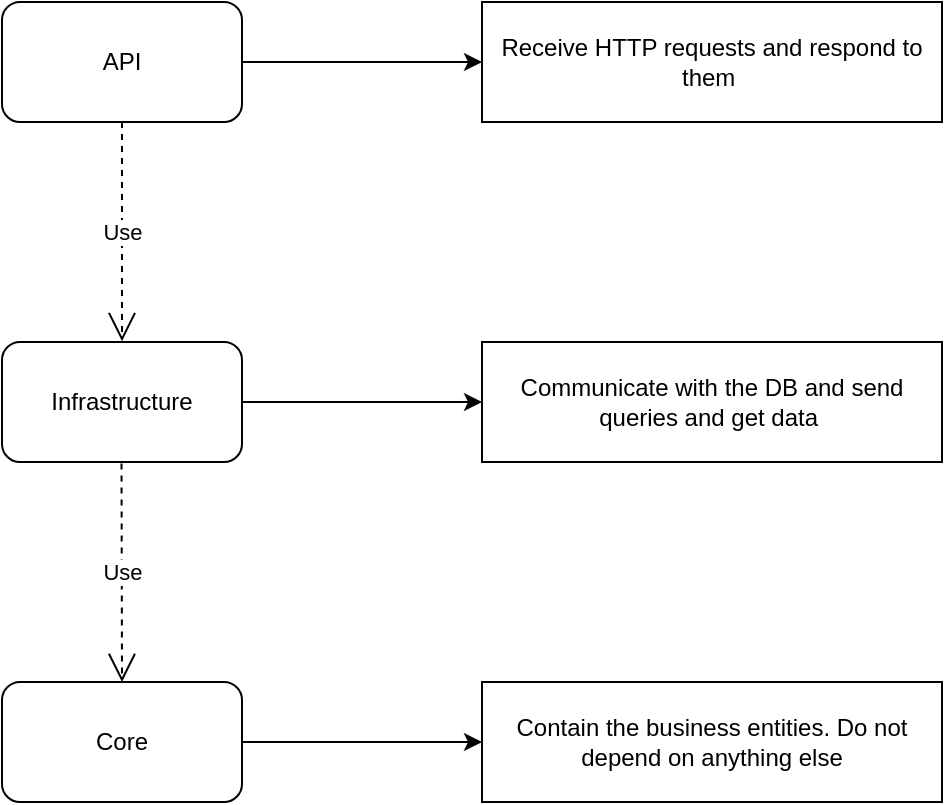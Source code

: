 <mxfile version="21.3.7" type="device" pages="2">
  <diagram name="Page-1" id="JciNiugIsTIIhpxWSh_2">
    <mxGraphModel dx="880" dy="476" grid="1" gridSize="10" guides="1" tooltips="1" connect="1" arrows="1" fold="1" page="1" pageScale="1" pageWidth="850" pageHeight="1100" math="0" shadow="0">
      <root>
        <mxCell id="0" />
        <mxCell id="1" parent="0" />
        <mxCell id="24VS8oc4HLMBjwUYZ82y-17" style="edgeStyle=orthogonalEdgeStyle;rounded=0;orthogonalLoop=1;jettySize=auto;html=1;entryX=0;entryY=0.5;entryDx=0;entryDy=0;" parent="1" source="24VS8oc4HLMBjwUYZ82y-1" target="24VS8oc4HLMBjwUYZ82y-15" edge="1">
          <mxGeometry relative="1" as="geometry" />
        </mxCell>
        <mxCell id="24VS8oc4HLMBjwUYZ82y-1" value="API&lt;br&gt;" style="rounded=1;whiteSpace=wrap;html=1;" parent="1" vertex="1">
          <mxGeometry x="280" y="150" width="120" height="60" as="geometry" />
        </mxCell>
        <mxCell id="24VS8oc4HLMBjwUYZ82y-22" style="edgeStyle=orthogonalEdgeStyle;rounded=0;orthogonalLoop=1;jettySize=auto;html=1;entryX=0;entryY=0.5;entryDx=0;entryDy=0;" parent="1" source="24VS8oc4HLMBjwUYZ82y-2" target="24VS8oc4HLMBjwUYZ82y-20" edge="1">
          <mxGeometry relative="1" as="geometry" />
        </mxCell>
        <mxCell id="24VS8oc4HLMBjwUYZ82y-2" value="Core" style="rounded=1;whiteSpace=wrap;html=1;" parent="1" vertex="1">
          <mxGeometry x="280" y="490" width="120" height="60" as="geometry" />
        </mxCell>
        <mxCell id="24VS8oc4HLMBjwUYZ82y-19" style="edgeStyle=orthogonalEdgeStyle;rounded=0;orthogonalLoop=1;jettySize=auto;html=1;entryX=0;entryY=0.5;entryDx=0;entryDy=0;" parent="1" source="24VS8oc4HLMBjwUYZ82y-3" target="24VS8oc4HLMBjwUYZ82y-18" edge="1">
          <mxGeometry relative="1" as="geometry" />
        </mxCell>
        <mxCell id="24VS8oc4HLMBjwUYZ82y-3" value="Infrastructure" style="rounded=1;whiteSpace=wrap;html=1;" parent="1" vertex="1">
          <mxGeometry x="280" y="320" width="120" height="60" as="geometry" />
        </mxCell>
        <mxCell id="24VS8oc4HLMBjwUYZ82y-12" value="Use" style="endArrow=open;endSize=12;dashed=1;html=1;rounded=0;exitX=0.498;exitY=1.012;exitDx=0;exitDy=0;exitPerimeter=0;entryX=0.5;entryY=0;entryDx=0;entryDy=0;" parent="1" source="24VS8oc4HLMBjwUYZ82y-3" target="24VS8oc4HLMBjwUYZ82y-2" edge="1">
          <mxGeometry width="160" relative="1" as="geometry">
            <mxPoint x="339.96" y="382" as="sourcePoint" />
            <mxPoint x="340" y="480" as="targetPoint" />
          </mxGeometry>
        </mxCell>
        <mxCell id="24VS8oc4HLMBjwUYZ82y-13" value="Use" style="endArrow=open;endSize=12;dashed=1;html=1;rounded=0;entryX=0.5;entryY=-0.007;entryDx=0;entryDy=0;exitX=0.5;exitY=1;exitDx=0;exitDy=0;entryPerimeter=0;" parent="1" source="24VS8oc4HLMBjwUYZ82y-1" target="24VS8oc4HLMBjwUYZ82y-3" edge="1">
          <mxGeometry width="160" relative="1" as="geometry">
            <mxPoint x="340" y="220" as="sourcePoint" />
            <mxPoint x="340" y="319" as="targetPoint" />
          </mxGeometry>
        </mxCell>
        <mxCell id="24VS8oc4HLMBjwUYZ82y-15" value="Receive HTTP requests and respond to them&amp;nbsp;" style="rounded=0;whiteSpace=wrap;html=1;" parent="1" vertex="1">
          <mxGeometry x="520" y="150" width="230" height="60" as="geometry" />
        </mxCell>
        <mxCell id="24VS8oc4HLMBjwUYZ82y-18" value="Communicate with the DB and send queries and get data&amp;nbsp;" style="rounded=0;whiteSpace=wrap;html=1;" parent="1" vertex="1">
          <mxGeometry x="520" y="320" width="230" height="60" as="geometry" />
        </mxCell>
        <mxCell id="24VS8oc4HLMBjwUYZ82y-20" value="Contain the business entities. Do not depend on anything else" style="rounded=0;whiteSpace=wrap;html=1;" parent="1" vertex="1">
          <mxGeometry x="520" y="490" width="230" height="60" as="geometry" />
        </mxCell>
      </root>
    </mxGraphModel>
  </diagram>
  <diagram id="fwo4Cl9YCSuzttHjl5ny" name="API Architecture">
    <mxGraphModel dx="1467" dy="1893" grid="1" gridSize="10" guides="1" tooltips="1" connect="1" arrows="1" fold="1" page="1" pageScale="1" pageWidth="850" pageHeight="1100" math="0" shadow="0">
      <root>
        <mxCell id="0" />
        <mxCell id="1" parent="0" />
        <mxCell id="j6M4xYTNik5TFJSaVf4Q-29" style="edgeStyle=orthogonalEdgeStyle;rounded=0;orthogonalLoop=1;jettySize=auto;html=1;entryX=0;entryY=0.5;entryDx=0;entryDy=0;strokeWidth=4;" edge="1" parent="1" source="j6M4xYTNik5TFJSaVf4Q-1" target="j6M4xYTNik5TFJSaVf4Q-2">
          <mxGeometry relative="1" as="geometry" />
        </mxCell>
        <mxCell id="j6M4xYTNik5TFJSaVf4Q-31" style="edgeStyle=orthogonalEdgeStyle;rounded=0;orthogonalLoop=1;jettySize=auto;html=1;entryX=0.47;entryY=-0.004;entryDx=0;entryDy=0;entryPerimeter=0;dashed=1;strokeWidth=4;" edge="1" parent="1" source="j6M4xYTNik5TFJSaVf4Q-1" target="j6M4xYTNik5TFJSaVf4Q-20">
          <mxGeometry relative="1" as="geometry" />
        </mxCell>
        <mxCell id="j6M4xYTNik5TFJSaVf4Q-1" value="" style="rounded=1;whiteSpace=wrap;html=1;dashed=1;dashPattern=8 8;" vertex="1" parent="1">
          <mxGeometry x="40" y="-1040" width="320" height="250" as="geometry" />
        </mxCell>
        <mxCell id="j6M4xYTNik5TFJSaVf4Q-30" style="edgeStyle=orthogonalEdgeStyle;rounded=0;orthogonalLoop=1;jettySize=auto;html=1;entryX=0.781;entryY=0;entryDx=0;entryDy=0;entryPerimeter=0;strokeWidth=4;exitX=0.124;exitY=1.004;exitDx=0;exitDy=0;exitPerimeter=0;" edge="1" parent="1" source="j6M4xYTNik5TFJSaVf4Q-2" target="j6M4xYTNik5TFJSaVf4Q-20">
          <mxGeometry relative="1" as="geometry">
            <mxPoint x="500.0" y="-710" as="targetPoint" />
            <mxPoint x="530" y="-780" as="sourcePoint" />
            <Array as="points">
              <mxPoint x="530" y="-780" />
              <mxPoint x="530" y="-780" />
              <mxPoint x="530" y="-750" />
              <mxPoint x="300" y="-750" />
            </Array>
          </mxGeometry>
        </mxCell>
        <mxCell id="j6M4xYTNik5TFJSaVf4Q-33" style="edgeStyle=orthogonalEdgeStyle;rounded=0;orthogonalLoop=1;jettySize=auto;html=1;entryX=0.5;entryY=0;entryDx=0;entryDy=0;strokeWidth=4;" edge="1" parent="1" source="j6M4xYTNik5TFJSaVf4Q-2" target="j6M4xYTNik5TFJSaVf4Q-4">
          <mxGeometry relative="1" as="geometry" />
        </mxCell>
        <mxCell id="j6M4xYTNik5TFJSaVf4Q-2" value="" style="rounded=1;whiteSpace=wrap;html=1;dashed=1;dashPattern=8 8;" vertex="1" parent="1">
          <mxGeometry x="490" y="-1040" width="320" height="250" as="geometry" />
        </mxCell>
        <mxCell id="j6M4xYTNik5TFJSaVf4Q-4" value="" style="rounded=1;whiteSpace=wrap;html=1;dashed=1;dashPattern=8 8;" vertex="1" parent="1">
          <mxGeometry x="490" y="-660" width="320" height="110" as="geometry" />
        </mxCell>
        <mxCell id="j6M4xYTNik5TFJSaVf4Q-6" value="API" style="text;html=1;strokeColor=none;fillColor=none;align=center;verticalAlign=middle;whiteSpace=wrap;rounded=0;fontSize=21;" vertex="1" parent="1">
          <mxGeometry x="105" y="-1030" width="190" height="30" as="geometry" />
        </mxCell>
        <mxCell id="j6M4xYTNik5TFJSaVf4Q-7" value="Controllers&amp;nbsp;" style="rounded=1;whiteSpace=wrap;html=1;fontStyle=1;fontSize=16;" vertex="1" parent="1">
          <mxGeometry x="50" y="-980" width="200" height="40" as="geometry" />
        </mxCell>
        <mxCell id="j6M4xYTNik5TFJSaVf4Q-9" value="Infrastructure" style="text;html=1;strokeColor=none;fillColor=none;align=center;verticalAlign=middle;whiteSpace=wrap;rounded=0;fontSize=21;" vertex="1" parent="1">
          <mxGeometry x="555" y="-1030" width="190" height="30" as="geometry" />
        </mxCell>
        <mxCell id="j6M4xYTNik5TFJSaVf4Q-10" value="Repository" style="rounded=1;whiteSpace=wrap;html=1;fontStyle=1;fontSize=16;" vertex="1" parent="1">
          <mxGeometry x="510" y="-980" width="200" height="40" as="geometry" />
        </mxCell>
        <mxCell id="j6M4xYTNik5TFJSaVf4Q-11" value="DbContext" style="rounded=1;whiteSpace=wrap;html=1;fontStyle=1;fontSize=16;" vertex="1" parent="1">
          <mxGeometry x="510" y="-920" width="200" height="40" as="geometry" />
        </mxCell>
        <mxCell id="j6M4xYTNik5TFJSaVf4Q-12" value="Services" style="rounded=1;whiteSpace=wrap;html=1;fontStyle=1;fontSize=16;" vertex="1" parent="1">
          <mxGeometry x="510" y="-860" width="200" height="40" as="geometry" />
        </mxCell>
        <mxCell id="j6M4xYTNik5TFJSaVf4Q-13" style="edgeStyle=orthogonalEdgeStyle;rounded=0;orthogonalLoop=1;jettySize=auto;html=1;exitX=0.5;exitY=1;exitDx=0;exitDy=0;" edge="1" parent="1" source="j6M4xYTNik5TFJSaVf4Q-6" target="j6M4xYTNik5TFJSaVf4Q-6">
          <mxGeometry relative="1" as="geometry" />
        </mxCell>
        <mxCell id="j6M4xYTNik5TFJSaVf4Q-20" value="" style="rounded=1;whiteSpace=wrap;html=1;dashed=1;dashPattern=8 8;" vertex="1" parent="1">
          <mxGeometry x="50" y="-670" width="320" height="250" as="geometry" />
        </mxCell>
        <mxCell id="j6M4xYTNik5TFJSaVf4Q-21" value="Core" style="text;html=1;strokeColor=none;fillColor=none;align=center;verticalAlign=middle;whiteSpace=wrap;rounded=0;fontSize=21;" vertex="1" parent="1">
          <mxGeometry x="115" y="-660" width="190" height="30" as="geometry" />
        </mxCell>
        <mxCell id="j6M4xYTNik5TFJSaVf4Q-22" value="Entities" style="rounded=1;whiteSpace=wrap;html=1;fontStyle=1;fontSize=16;" vertex="1" parent="1">
          <mxGeometry x="70" y="-610" width="200" height="40" as="geometry" />
        </mxCell>
        <mxCell id="j6M4xYTNik5TFJSaVf4Q-23" value="Interfaces" style="rounded=1;whiteSpace=wrap;html=1;fontStyle=1;fontSize=16;" vertex="1" parent="1">
          <mxGeometry x="70" y="-550" width="200" height="40" as="geometry" />
        </mxCell>
        <mxCell id="j6M4xYTNik5TFJSaVf4Q-25" value="" style="image;aspect=fixed;perimeter=ellipsePerimeter;html=1;align=center;shadow=0;dashed=0;spacingTop=3;image=img/lib/active_directory/databases.svg;" vertex="1" parent="1">
          <mxGeometry x="540" y="-629.5" width="50" height="49" as="geometry" />
        </mxCell>
        <mxCell id="j6M4xYTNik5TFJSaVf4Q-26" value="" style="whiteSpace=wrap;html=1;aspect=fixed;fillColor=#178AC2;fontColor=#ffffff;strokeColor=#006EAF;" vertex="1" parent="1">
          <mxGeometry x="680" y="-645.5" width="80" height="80" as="geometry" />
        </mxCell>
        <mxCell id="j6M4xYTNik5TFJSaVf4Q-28" value="Stripe" style="text;html=1;strokeColor=none;fillColor=none;align=center;verticalAlign=middle;whiteSpace=wrap;rounded=0;fontSize=16;" vertex="1" parent="1">
          <mxGeometry x="690" y="-610.5" width="60" height="10" as="geometry" />
        </mxCell>
      </root>
    </mxGraphModel>
  </diagram>
</mxfile>
